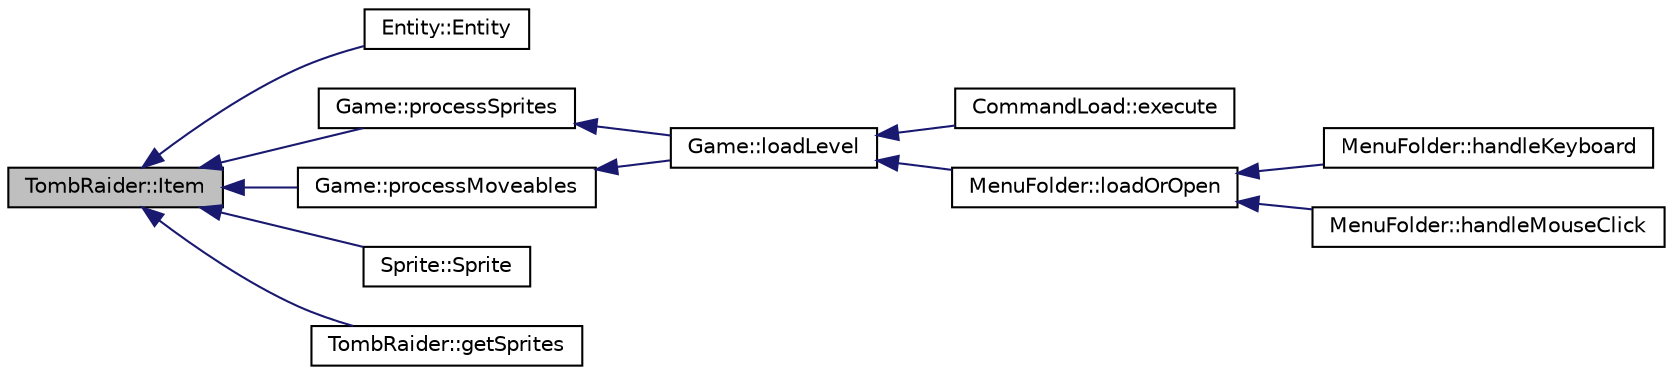 digraph "TombRaider::Item"
{
 // INTERACTIVE_SVG=YES
  edge [fontname="Helvetica",fontsize="10",labelfontname="Helvetica",labelfontsize="10"];
  node [fontname="Helvetica",fontsize="10",shape=record];
  rankdir="LR";
  Node1 [label="TombRaider::Item",height=0.2,width=0.4,color="black", fillcolor="grey75", style="filled" fontcolor="black"];
  Node1 -> Node2 [dir="back",color="midnightblue",fontsize="10",style="solid",fontname="Helvetica"];
  Node2 [label="Entity::Entity",height=0.2,width=0.4,color="black", fillcolor="white", style="filled",URL="$class_entity.html#af6458e95204074a004c1721eb4811032"];
  Node1 -> Node3 [dir="back",color="midnightblue",fontsize="10",style="solid",fontname="Helvetica"];
  Node3 [label="Game::processSprites",height=0.2,width=0.4,color="black", fillcolor="white", style="filled",URL="$class_game.html#a0ebd881543d2be2b4432c13063d36a84"];
  Node3 -> Node4 [dir="back",color="midnightblue",fontsize="10",style="solid",fontname="Helvetica"];
  Node4 [label="Game::loadLevel",height=0.2,width=0.4,color="black", fillcolor="white", style="filled",URL="$class_game.html#a864d3ae5a554c8857118c48253ef7646"];
  Node4 -> Node5 [dir="back",color="midnightblue",fontsize="10",style="solid",fontname="Helvetica"];
  Node5 [label="CommandLoad::execute",height=0.2,width=0.4,color="black", fillcolor="white", style="filled",URL="$class_command_load.html#adedad35b259d83967ad67940c0dd984c"];
  Node4 -> Node6 [dir="back",color="midnightblue",fontsize="10",style="solid",fontname="Helvetica"];
  Node6 [label="MenuFolder::loadOrOpen",height=0.2,width=0.4,color="black", fillcolor="white", style="filled",URL="$class_menu_folder.html#ad4ecbd0af8832a0f1de508de38bd1cb9"];
  Node6 -> Node7 [dir="back",color="midnightblue",fontsize="10",style="solid",fontname="Helvetica"];
  Node7 [label="MenuFolder::handleKeyboard",height=0.2,width=0.4,color="black", fillcolor="white", style="filled",URL="$class_menu_folder.html#a17dce032179efbe86de9d4f780f0b08b"];
  Node6 -> Node8 [dir="back",color="midnightblue",fontsize="10",style="solid",fontname="Helvetica"];
  Node8 [label="MenuFolder::handleMouseClick",height=0.2,width=0.4,color="black", fillcolor="white", style="filled",URL="$class_menu_folder.html#a7c48183312d473b42100e0f5ca4be4d5"];
  Node1 -> Node9 [dir="back",color="midnightblue",fontsize="10",style="solid",fontname="Helvetica"];
  Node9 [label="Game::processMoveables",height=0.2,width=0.4,color="black", fillcolor="white", style="filled",URL="$class_game.html#a12754fc035b3671849e6a2337c1b1841"];
  Node9 -> Node4 [dir="back",color="midnightblue",fontsize="10",style="solid",fontname="Helvetica"];
  Node1 -> Node10 [dir="back",color="midnightblue",fontsize="10",style="solid",fontname="Helvetica"];
  Node10 [label="Sprite::Sprite",height=0.2,width=0.4,color="black", fillcolor="white", style="filled",URL="$class_sprite.html#a950a46e212cf97b6331a3653e84d2350"];
  Node1 -> Node11 [dir="back",color="midnightblue",fontsize="10",style="solid",fontname="Helvetica"];
  Node11 [label="TombRaider::getSprites",height=0.2,width=0.4,color="black", fillcolor="white", style="filled",URL="$class_tomb_raider.html#a5cfcfc6f0e911bac319f8485c6448844"];
}
